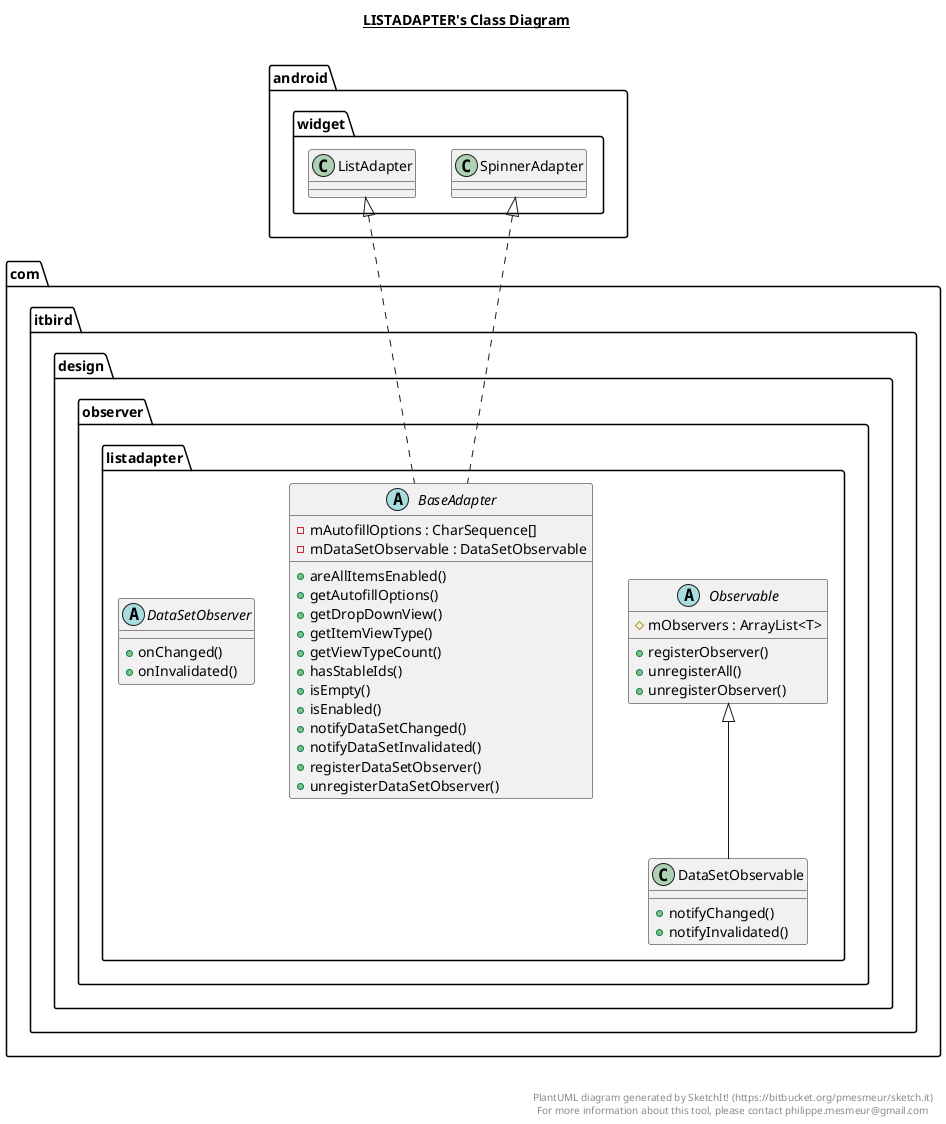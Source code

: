 @startuml

title __LISTADAPTER's Class Diagram__\n

  namespace com.itbird.design {
    namespace observer {
      namespace listadapter {
        abstract class com.itbird.design.observer.listadapter.BaseAdapter {
            - mAutofillOptions : CharSequence[]
            - mDataSetObservable : DataSetObservable
            + areAllItemsEnabled()
            + getAutofillOptions()
            + getDropDownView()
            + getItemViewType()
            + getViewTypeCount()
            + hasStableIds()
            + isEmpty()
            + isEnabled()
            + notifyDataSetChanged()
            + notifyDataSetInvalidated()
            + registerDataSetObserver()
            + unregisterDataSetObserver()
        }
      }
    }
  }
  

  namespace com.itbird.design {
    namespace observer {
      namespace listadapter {
        class com.itbird.design.observer.listadapter.DataSetObservable {
            + notifyChanged()
            + notifyInvalidated()
        }
      }
    }
  }
  

  namespace com.itbird.design {
    namespace observer {
      namespace listadapter {
        abstract class com.itbird.design.observer.listadapter.DataSetObserver {
            + onChanged()
            + onInvalidated()
        }
      }
    }
  }
  

  namespace com.itbird.design {
    namespace observer {
      namespace listadapter {
        abstract class com.itbird.design.observer.listadapter.Observable {
            # mObservers : ArrayList<T>
            + registerObserver()
            + unregisterAll()
            + unregisterObserver()
        }
      }
    }
  }
  

  com.itbird.design.observer.listadapter.BaseAdapter .up.|> android.widget.ListAdapter
  com.itbird.design.observer.listadapter.BaseAdapter .up.|> android.widget.SpinnerAdapter
  com.itbird.design.observer.listadapter.DataSetObservable -up-|> com.itbird.design.observer.listadapter.Observable


right footer


PlantUML diagram generated by SketchIt! (https://bitbucket.org/pmesmeur/sketch.it)
For more information about this tool, please contact philippe.mesmeur@gmail.com
endfooter

@enduml
